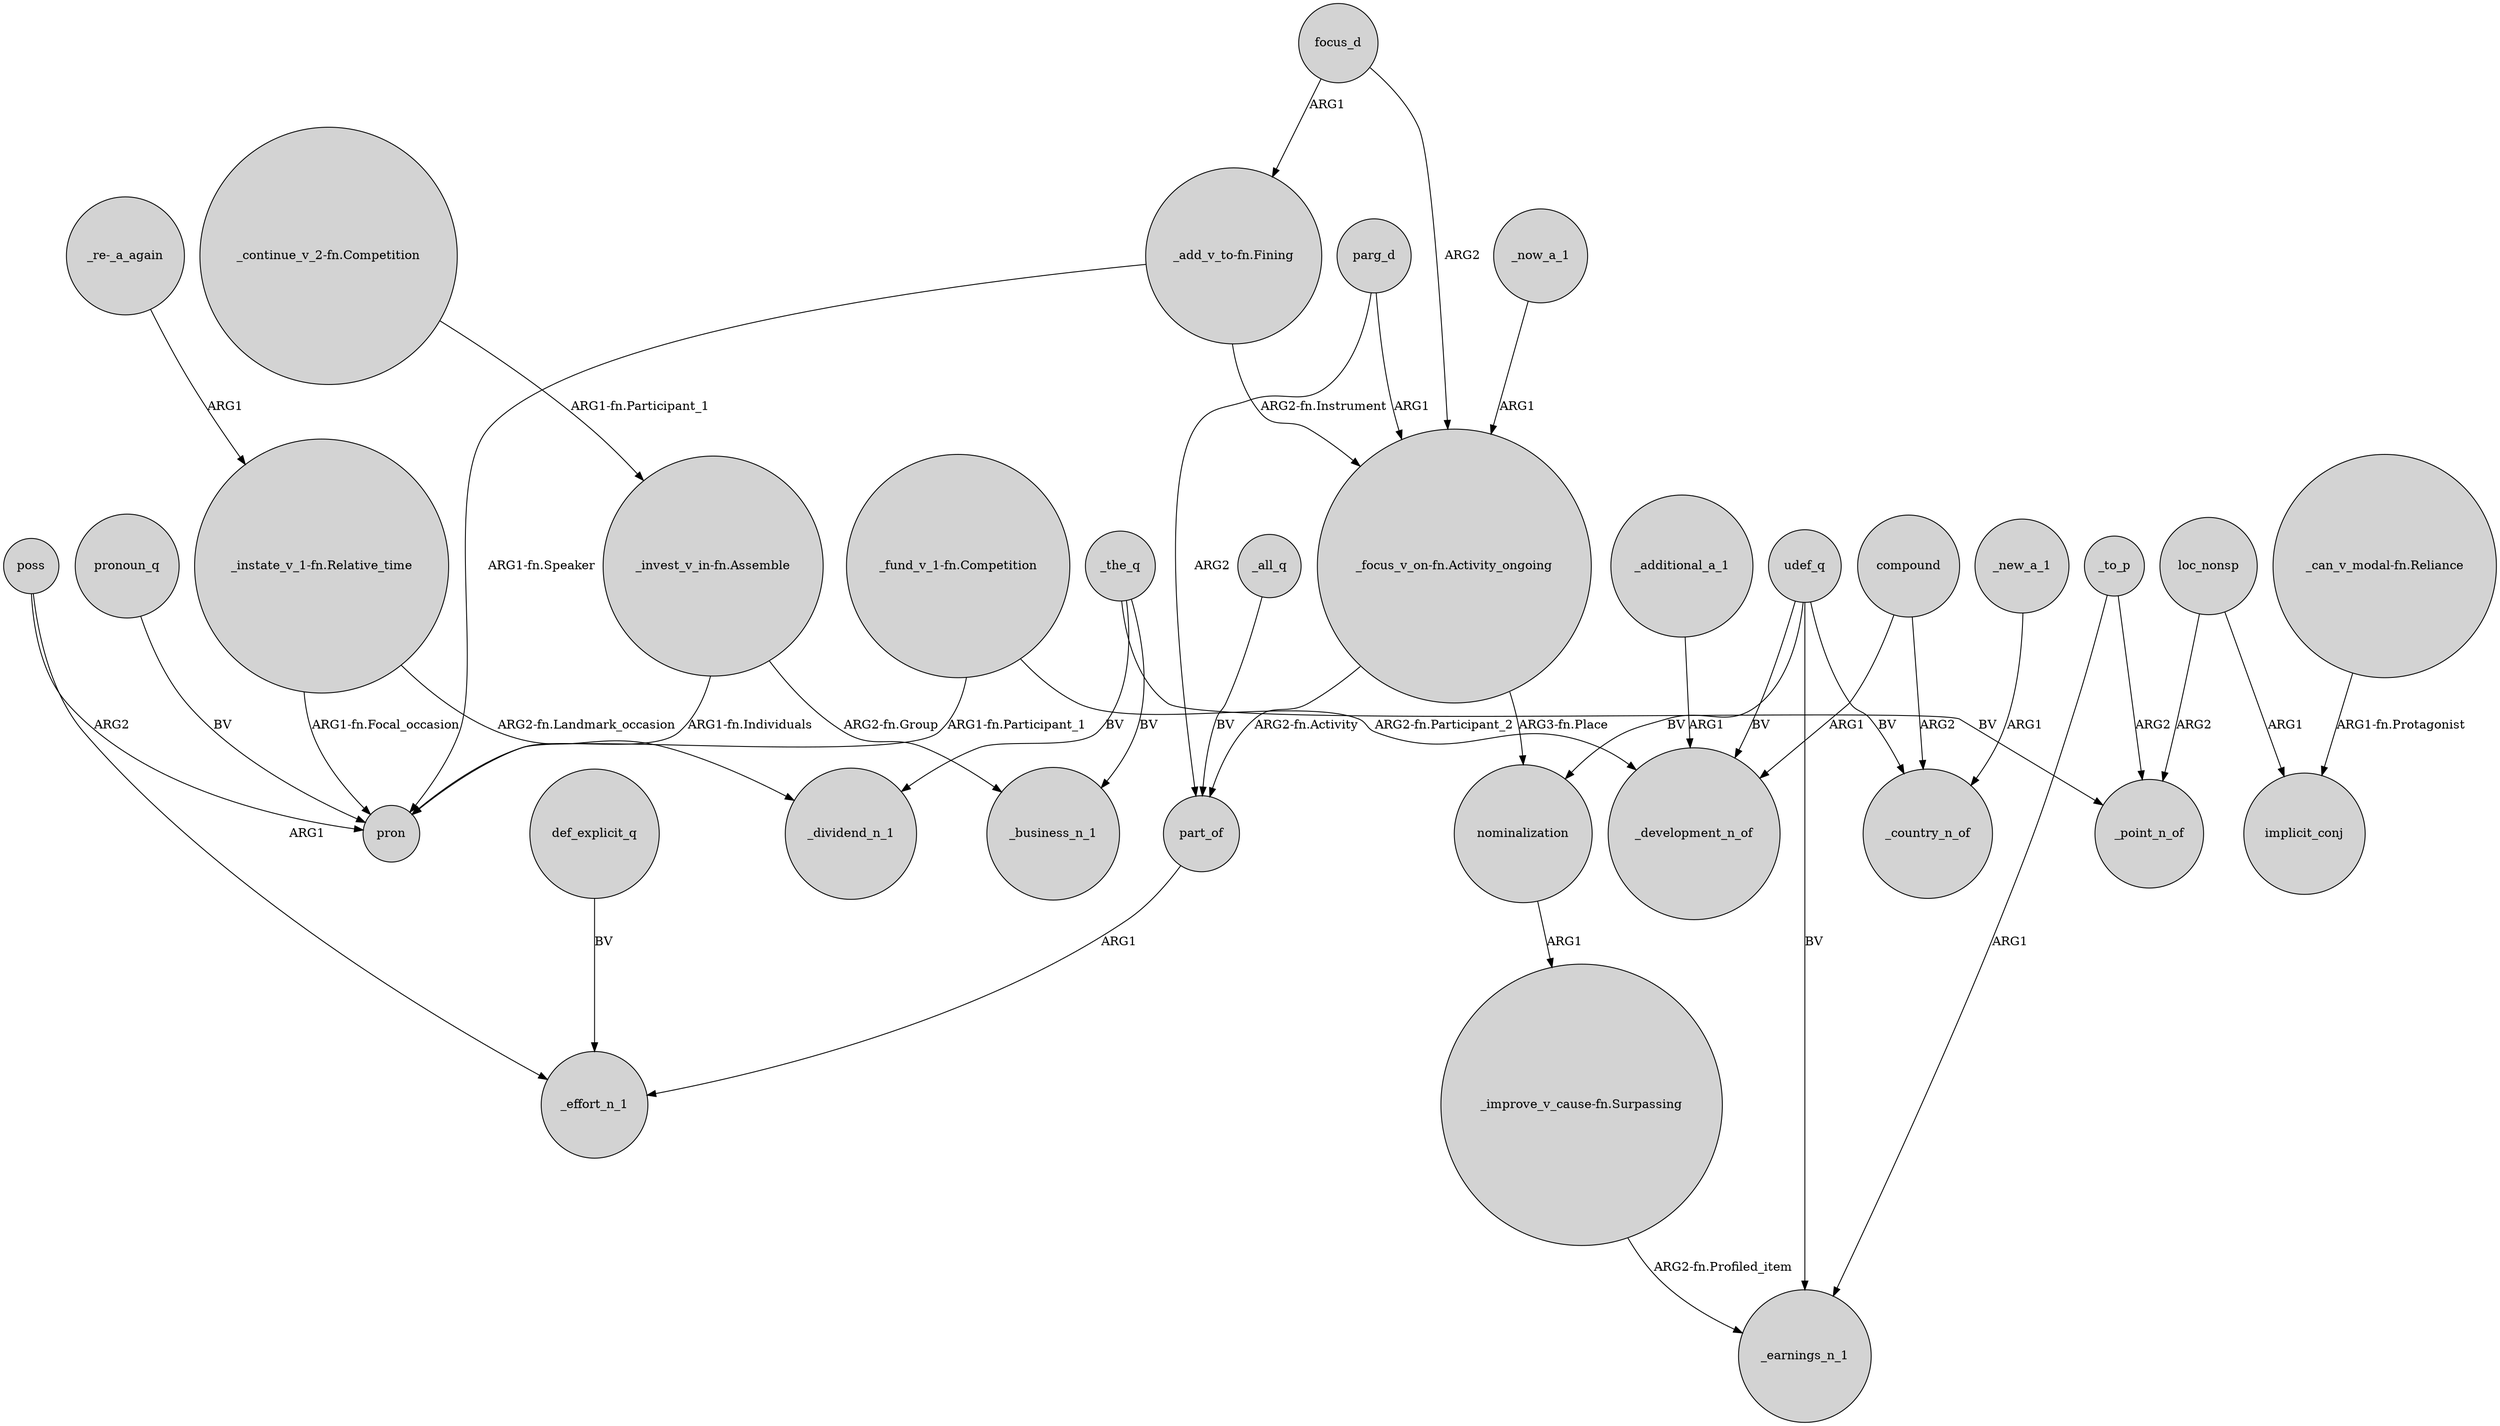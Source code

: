 digraph {
	node [shape=circle style=filled]
	_the_q -> _dividend_n_1 [label=BV]
	def_explicit_q -> _effort_n_1 [label=BV]
	"_can_v_modal-fn.Reliance" -> implicit_conj [label="ARG1-fn.Protagonist"]
	udef_q -> nominalization [label=BV]
	nominalization -> "_improve_v_cause-fn.Surpassing" [label=ARG1]
	_the_q -> _business_n_1 [label=BV]
	poss -> _effort_n_1 [label=ARG1]
	_the_q -> _point_n_of [label=BV]
	"_re-_a_again" -> "_instate_v_1-fn.Relative_time" [label=ARG1]
	_all_q -> part_of [label=BV]
	"_focus_v_on-fn.Activity_ongoing" -> nominalization [label="ARG3-fn.Place"]
	parg_d -> "_focus_v_on-fn.Activity_ongoing" [label=ARG1]
	parg_d -> part_of [label=ARG2]
	loc_nonsp -> _point_n_of [label=ARG2]
	pronoun_q -> pron [label=BV]
	poss -> pron [label=ARG2]
	"_fund_v_1-fn.Competition" -> pron [label="ARG1-fn.Participant_1"]
	udef_q -> _earnings_n_1 [label=BV]
	"_invest_v_in-fn.Assemble" -> pron [label="ARG1-fn.Individuals"]
	"_fund_v_1-fn.Competition" -> _development_n_of [label="ARG2-fn.Participant_2"]
	loc_nonsp -> implicit_conj [label=ARG1]
	"_continue_v_2-fn.Competition" -> "_invest_v_in-fn.Assemble" [label="ARG1-fn.Participant_1"]
	focus_d -> "_add_v_to-fn.Fining" [label=ARG1]
	udef_q -> _development_n_of [label=BV]
	_to_p -> _earnings_n_1 [label=ARG1]
	compound -> _country_n_of [label=ARG2]
	"_improve_v_cause-fn.Surpassing" -> _earnings_n_1 [label="ARG2-fn.Profiled_item"]
	"_invest_v_in-fn.Assemble" -> _business_n_1 [label="ARG2-fn.Group"]
	_new_a_1 -> _country_n_of [label=ARG1]
	"_instate_v_1-fn.Relative_time" -> _dividend_n_1 [label="ARG2-fn.Landmark_occasion"]
	udef_q -> _country_n_of [label=BV]
	_now_a_1 -> "_focus_v_on-fn.Activity_ongoing" [label=ARG1]
	"_add_v_to-fn.Fining" -> pron [label="ARG1-fn.Speaker"]
	"_focus_v_on-fn.Activity_ongoing" -> part_of [label="ARG2-fn.Activity"]
	_additional_a_1 -> _development_n_of [label=ARG1]
	"_add_v_to-fn.Fining" -> "_focus_v_on-fn.Activity_ongoing" [label="ARG2-fn.Instrument"]
	"_instate_v_1-fn.Relative_time" -> pron [label="ARG1-fn.Focal_occasion"]
	_to_p -> _point_n_of [label=ARG2]
	focus_d -> "_focus_v_on-fn.Activity_ongoing" [label=ARG2]
	part_of -> _effort_n_1 [label=ARG1]
	compound -> _development_n_of [label=ARG1]
}
